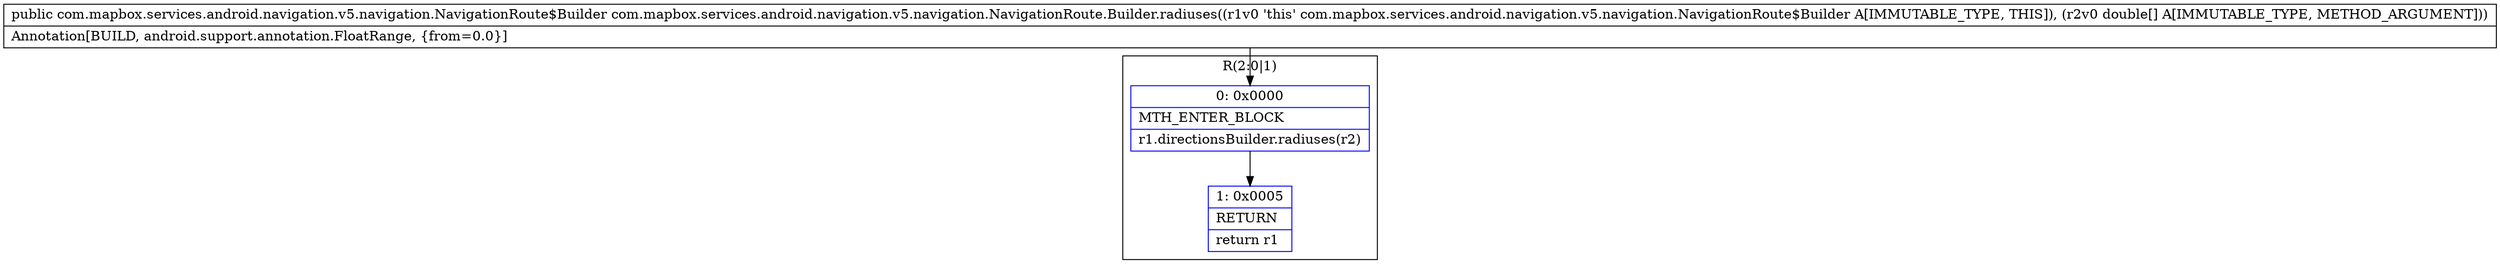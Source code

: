 digraph "CFG forcom.mapbox.services.android.navigation.v5.navigation.NavigationRoute.Builder.radiuses([D)Lcom\/mapbox\/services\/android\/navigation\/v5\/navigation\/NavigationRoute$Builder;" {
subgraph cluster_Region_1619950828 {
label = "R(2:0|1)";
node [shape=record,color=blue];
Node_0 [shape=record,label="{0\:\ 0x0000|MTH_ENTER_BLOCK\l|r1.directionsBuilder.radiuses(r2)\l}"];
Node_1 [shape=record,label="{1\:\ 0x0005|RETURN\l|return r1\l}"];
}
MethodNode[shape=record,label="{public com.mapbox.services.android.navigation.v5.navigation.NavigationRoute$Builder com.mapbox.services.android.navigation.v5.navigation.NavigationRoute.Builder.radiuses((r1v0 'this' com.mapbox.services.android.navigation.v5.navigation.NavigationRoute$Builder A[IMMUTABLE_TYPE, THIS]), (r2v0 double[] A[IMMUTABLE_TYPE, METHOD_ARGUMENT]))  | Annotation[BUILD, android.support.annotation.FloatRange, \{from=0.0\}]\l}"];
MethodNode -> Node_0;
Node_0 -> Node_1;
}

